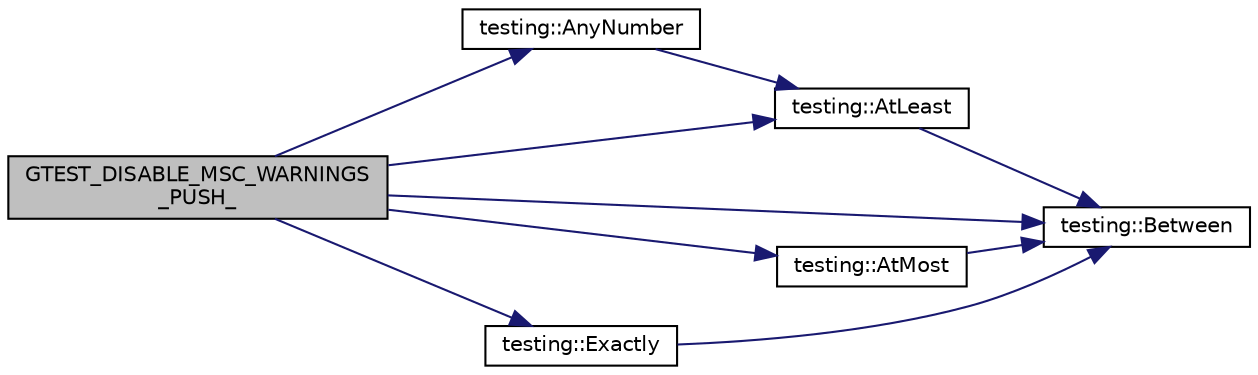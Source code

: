 digraph "GTEST_DISABLE_MSC_WARNINGS_PUSH_"
{
 // LATEX_PDF_SIZE
  bgcolor="transparent";
  edge [fontname="Helvetica",fontsize="10",labelfontname="Helvetica",labelfontsize="10"];
  node [fontname="Helvetica",fontsize="10",shape=record];
  rankdir="LR";
  Node1 [label="GTEST_DISABLE_MSC_WARNINGS\l_PUSH_",height=0.2,width=0.4,color="black", fillcolor="grey75", style="filled", fontcolor="black",tooltip=" "];
  Node1 -> Node2 [color="midnightblue",fontsize="10",style="solid",fontname="Helvetica"];
  Node2 [label="testing::AnyNumber",height=0.2,width=0.4,color="black",URL="$namespacetesting.html#aa1f8a6371097e1e9b8d6866020f35252",tooltip=" "];
  Node2 -> Node3 [color="midnightblue",fontsize="10",style="solid",fontname="Helvetica"];
  Node3 [label="testing::AtLeast",height=0.2,width=0.4,color="black",URL="$namespacetesting.html#a137297cb3c582843989fbd937cf0fed2",tooltip=" "];
  Node3 -> Node4 [color="midnightblue",fontsize="10",style="solid",fontname="Helvetica"];
  Node4 [label="testing::Between",height=0.2,width=0.4,color="black",URL="$namespacetesting.html#a3bb2d3cdd3fdf5b4be1480fce549918e",tooltip=" "];
  Node1 -> Node3 [color="midnightblue",fontsize="10",style="solid",fontname="Helvetica"];
  Node1 -> Node5 [color="midnightblue",fontsize="10",style="solid",fontname="Helvetica"];
  Node5 [label="testing::AtMost",height=0.2,width=0.4,color="black",URL="$namespacetesting.html#a5487cd1068c78821ced96fbf542a91bb",tooltip=" "];
  Node5 -> Node4 [color="midnightblue",fontsize="10",style="solid",fontname="Helvetica"];
  Node1 -> Node4 [color="midnightblue",fontsize="10",style="solid",fontname="Helvetica"];
  Node1 -> Node6 [color="midnightblue",fontsize="10",style="solid",fontname="Helvetica"];
  Node6 [label="testing::Exactly",height=0.2,width=0.4,color="black",URL="$namespacetesting.html#aa9b1b32ba9e8d3db8ac0af0fc8785c8d",tooltip=" "];
  Node6 -> Node4 [color="midnightblue",fontsize="10",style="solid",fontname="Helvetica"];
}
